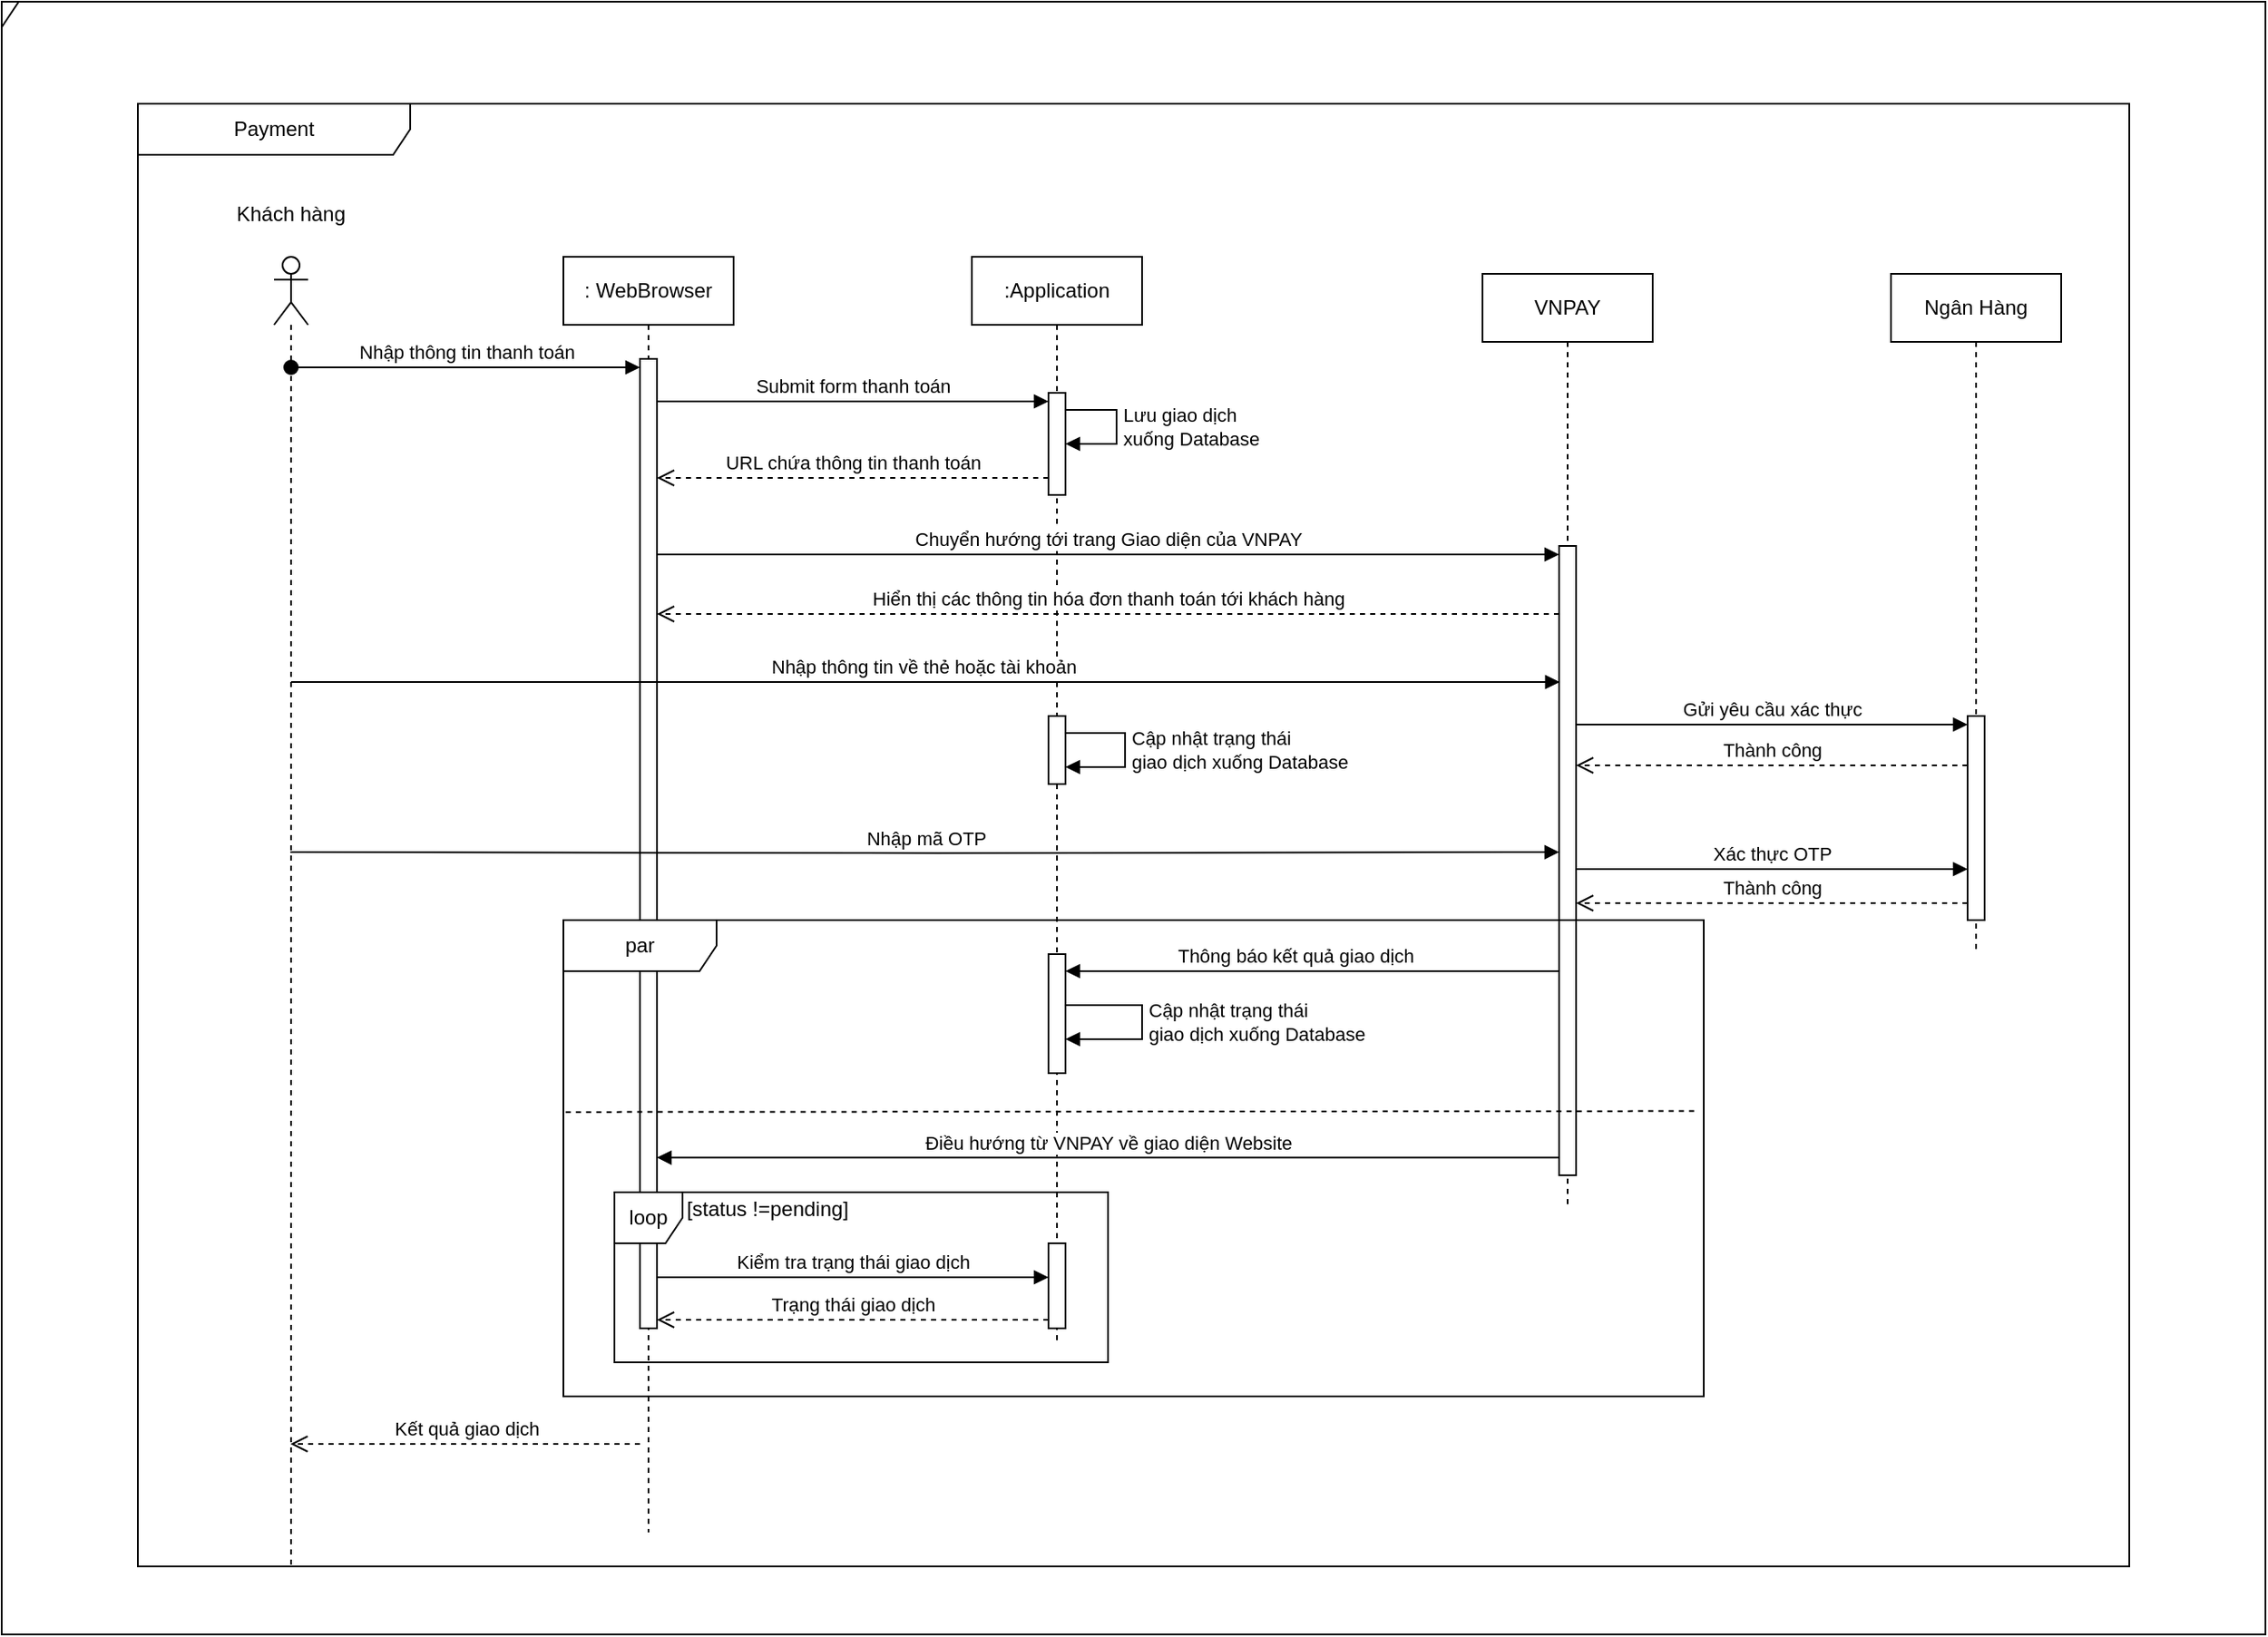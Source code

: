 <mxfile version="26.0.16">
  <diagram name="Page-1" id="2YBvvXClWsGukQMizWep">
    <mxGraphModel dx="1518" dy="731" grid="1" gridSize="10" guides="1" tooltips="1" connect="1" arrows="1" fold="1" page="1" pageScale="1" pageWidth="1600" pageHeight="1200" math="0" shadow="0">
      <root>
        <mxCell id="0" />
        <mxCell id="1" parent="0" />
        <mxCell id="XJS1gsRUVMk4cXpGDjSc-13" value=": WebBrowser" style="shape=umlLifeline;perimeter=lifelinePerimeter;whiteSpace=wrap;html=1;container=1;dropTarget=0;collapsible=0;recursiveResize=0;outlineConnect=0;portConstraint=eastwest;newEdgeStyle={&quot;edgeStyle&quot;:&quot;elbowEdgeStyle&quot;,&quot;elbow&quot;:&quot;vertical&quot;,&quot;curved&quot;:0,&quot;rounded&quot;:0};" parent="1" vertex="1">
          <mxGeometry x="480" y="190" width="100" height="750" as="geometry" />
        </mxCell>
        <mxCell id="XJS1gsRUVMk4cXpGDjSc-23" value="" style="html=1;points=[[0,0,0,0,5],[0,1,0,0,-5],[1,0,0,0,5],[1,1,0,0,-5]];perimeter=orthogonalPerimeter;outlineConnect=0;targetShapes=umlLifeline;portConstraint=eastwest;newEdgeStyle={&quot;curved&quot;:0,&quot;rounded&quot;:0};" parent="XJS1gsRUVMk4cXpGDjSc-13" vertex="1">
          <mxGeometry x="45" y="60" width="10" height="570" as="geometry" />
        </mxCell>
        <mxCell id="XJS1gsRUVMk4cXpGDjSc-14" value=":Application" style="shape=umlLifeline;perimeter=lifelinePerimeter;whiteSpace=wrap;html=1;container=1;dropTarget=0;collapsible=0;recursiveResize=0;outlineConnect=0;portConstraint=eastwest;newEdgeStyle={&quot;edgeStyle&quot;:&quot;elbowEdgeStyle&quot;,&quot;elbow&quot;:&quot;vertical&quot;,&quot;curved&quot;:0,&quot;rounded&quot;:0};" parent="1" vertex="1">
          <mxGeometry x="720" y="190" width="100" height="640" as="geometry" />
        </mxCell>
        <mxCell id="XJS1gsRUVMk4cXpGDjSc-25" value="" style="html=1;points=[[0,0,0,0,5],[0,1,0,0,-5],[1,0,0,0,5],[1,1,0,0,-5]];perimeter=orthogonalPerimeter;outlineConnect=0;targetShapes=umlLifeline;portConstraint=eastwest;newEdgeStyle={&quot;curved&quot;:0,&quot;rounded&quot;:0};" parent="XJS1gsRUVMk4cXpGDjSc-14" vertex="1">
          <mxGeometry x="45" y="80" width="10" height="60" as="geometry" />
        </mxCell>
        <mxCell id="XJS1gsRUVMk4cXpGDjSc-29" value="Lưu giao dịch&lt;div&gt;xuống Database&lt;/div&gt;" style="html=1;align=left;spacingLeft=2;endArrow=block;rounded=0;edgeStyle=orthogonalEdgeStyle;curved=0;rounded=0;" parent="XJS1gsRUVMk4cXpGDjSc-14" target="XJS1gsRUVMk4cXpGDjSc-25" edge="1">
          <mxGeometry relative="1" as="geometry">
            <mxPoint x="55" y="90" as="sourcePoint" />
            <Array as="points">
              <mxPoint x="85" y="90" />
              <mxPoint x="85" y="110" />
            </Array>
            <mxPoint x="60" y="120" as="targetPoint" />
          </mxGeometry>
        </mxCell>
        <mxCell id="XJS1gsRUVMk4cXpGDjSc-62" value="" style="html=1;points=[[0,0,0,0,5],[0,1,0,0,-5],[1,0,0,0,5],[1,1,0,0,-5]];perimeter=orthogonalPerimeter;outlineConnect=0;targetShapes=umlLifeline;portConstraint=eastwest;newEdgeStyle={&quot;curved&quot;:0,&quot;rounded&quot;:0};" parent="XJS1gsRUVMk4cXpGDjSc-14" vertex="1">
          <mxGeometry x="45" y="410" width="10" height="70" as="geometry" />
        </mxCell>
        <mxCell id="XJS1gsRUVMk4cXpGDjSc-66" value="Cập nhật trạng thái&lt;div&gt;giao dịch xuống Database&lt;/div&gt;" style="html=1;align=left;spacingLeft=2;endArrow=block;rounded=0;edgeStyle=orthogonalEdgeStyle;curved=0;rounded=0;" parent="XJS1gsRUVMk4cXpGDjSc-14" edge="1">
          <mxGeometry relative="1" as="geometry">
            <mxPoint x="55" y="440" as="sourcePoint" />
            <Array as="points">
              <mxPoint x="100" y="440" />
              <mxPoint x="100" y="460" />
            </Array>
            <mxPoint x="55" y="460" as="targetPoint" />
            <mxPoint as="offset" />
          </mxGeometry>
        </mxCell>
        <mxCell id="XJS1gsRUVMk4cXpGDjSc-71" value="" style="html=1;points=[[0,0,0,0,5],[0,1,0,0,-5],[1,0,0,0,5],[1,1,0,0,-5]];perimeter=orthogonalPerimeter;outlineConnect=0;targetShapes=umlLifeline;portConstraint=eastwest;newEdgeStyle={&quot;curved&quot;:0,&quot;rounded&quot;:0};" parent="XJS1gsRUVMk4cXpGDjSc-14" vertex="1">
          <mxGeometry x="45" y="580" width="10" height="50" as="geometry" />
        </mxCell>
        <mxCell id="tBpJBP9Yk12ZXI1TWyXf-1" value="" style="html=1;points=[[0,0,0,0,5],[0,1,0,0,-5],[1,0,0,0,5],[1,1,0,0,-5]];perimeter=orthogonalPerimeter;outlineConnect=0;targetShapes=umlLifeline;portConstraint=eastwest;newEdgeStyle={&quot;curved&quot;:0,&quot;rounded&quot;:0};" vertex="1" parent="XJS1gsRUVMk4cXpGDjSc-14">
          <mxGeometry x="45" y="270" width="10" height="40" as="geometry" />
        </mxCell>
        <mxCell id="tBpJBP9Yk12ZXI1TWyXf-2" value="Cập nhật trạng thái&lt;div&gt;giao dịch xuống Database&lt;/div&gt;" style="html=1;align=left;spacingLeft=2;endArrow=block;rounded=0;edgeStyle=orthogonalEdgeStyle;curved=0;rounded=0;" edge="1" parent="XJS1gsRUVMk4cXpGDjSc-14" source="tBpJBP9Yk12ZXI1TWyXf-1" target="tBpJBP9Yk12ZXI1TWyXf-1">
          <mxGeometry relative="1" as="geometry">
            <mxPoint x="60" y="280" as="sourcePoint" />
            <Array as="points">
              <mxPoint x="90" y="280" />
              <mxPoint x="90" y="300" />
            </Array>
            <mxPoint x="60" y="300" as="targetPoint" />
            <mxPoint as="offset" />
          </mxGeometry>
        </mxCell>
        <mxCell id="XJS1gsRUVMk4cXpGDjSc-15" value="VNPAY" style="shape=umlLifeline;perimeter=lifelinePerimeter;whiteSpace=wrap;html=1;container=1;dropTarget=0;collapsible=0;recursiveResize=0;outlineConnect=0;portConstraint=eastwest;newEdgeStyle={&quot;edgeStyle&quot;:&quot;elbowEdgeStyle&quot;,&quot;elbow&quot;:&quot;vertical&quot;,&quot;curved&quot;:0,&quot;rounded&quot;:0};" parent="1" vertex="1">
          <mxGeometry x="1020" y="200" width="100" height="550" as="geometry" />
        </mxCell>
        <mxCell id="XJS1gsRUVMk4cXpGDjSc-37" value="" style="html=1;points=[[0,0,0,0,5],[0,1,0,0,-5],[1,0,0,0,5],[1,1,0,0,-5]];perimeter=orthogonalPerimeter;outlineConnect=0;targetShapes=umlLifeline;portConstraint=eastwest;newEdgeStyle={&quot;curved&quot;:0,&quot;rounded&quot;:0};" parent="XJS1gsRUVMk4cXpGDjSc-15" vertex="1">
          <mxGeometry x="45" y="160" width="10" height="370" as="geometry" />
        </mxCell>
        <mxCell id="XJS1gsRUVMk4cXpGDjSc-16" value="Ngân Hàng" style="shape=umlLifeline;perimeter=lifelinePerimeter;whiteSpace=wrap;html=1;container=1;dropTarget=0;collapsible=0;recursiveResize=0;outlineConnect=0;portConstraint=eastwest;newEdgeStyle={&quot;edgeStyle&quot;:&quot;elbowEdgeStyle&quot;,&quot;elbow&quot;:&quot;vertical&quot;,&quot;curved&quot;:0,&quot;rounded&quot;:0};" parent="1" vertex="1">
          <mxGeometry x="1260" y="200" width="100" height="400" as="geometry" />
        </mxCell>
        <mxCell id="XJS1gsRUVMk4cXpGDjSc-41" value="" style="html=1;points=[[0,0,0,0,5],[0,1,0,0,-5],[1,0,0,0,5],[1,1,0,0,-5]];perimeter=orthogonalPerimeter;outlineConnect=0;targetShapes=umlLifeline;portConstraint=eastwest;newEdgeStyle={&quot;curved&quot;:0,&quot;rounded&quot;:0};" parent="XJS1gsRUVMk4cXpGDjSc-16" vertex="1">
          <mxGeometry x="45" y="260" width="10" height="120" as="geometry" />
        </mxCell>
        <mxCell id="XJS1gsRUVMk4cXpGDjSc-17" value="" style="shape=umlLifeline;perimeter=lifelinePerimeter;whiteSpace=wrap;html=1;container=1;dropTarget=0;collapsible=0;recursiveResize=0;outlineConnect=0;portConstraint=eastwest;newEdgeStyle={&quot;curved&quot;:0,&quot;rounded&quot;:0};participant=umlActor;" parent="1" vertex="1">
          <mxGeometry x="310" y="190" width="20" height="770" as="geometry" />
        </mxCell>
        <mxCell id="XJS1gsRUVMk4cXpGDjSc-24" value="Nhập thông tin thanh toán" style="html=1;verticalAlign=bottom;startArrow=oval;endArrow=block;startSize=8;curved=0;rounded=0;entryX=0;entryY=0;entryDx=0;entryDy=5;" parent="1" source="XJS1gsRUVMk4cXpGDjSc-17" target="XJS1gsRUVMk4cXpGDjSc-23" edge="1">
          <mxGeometry relative="1" as="geometry">
            <mxPoint x="660" y="75" as="sourcePoint" />
          </mxGeometry>
        </mxCell>
        <mxCell id="XJS1gsRUVMk4cXpGDjSc-27" value="Submit form thanh toán" style="html=1;verticalAlign=bottom;endArrow=block;curved=0;rounded=0;entryX=0;entryY=0;entryDx=0;entryDy=5;entryPerimeter=0;" parent="1" source="XJS1gsRUVMk4cXpGDjSc-23" target="XJS1gsRUVMk4cXpGDjSc-25" edge="1">
          <mxGeometry width="80" relative="1" as="geometry">
            <mxPoint x="730" y="110" as="sourcePoint" />
            <mxPoint x="810" y="110" as="targetPoint" />
          </mxGeometry>
        </mxCell>
        <mxCell id="XJS1gsRUVMk4cXpGDjSc-31" value="URL chứa thông tin thanh toán" style="html=1;verticalAlign=bottom;endArrow=open;dashed=1;endSize=8;curved=0;rounded=0;" parent="1" source="XJS1gsRUVMk4cXpGDjSc-25" target="XJS1gsRUVMk4cXpGDjSc-23" edge="1">
          <mxGeometry relative="1" as="geometry">
            <mxPoint x="680" y="290" as="sourcePoint" />
            <mxPoint x="600" y="290" as="targetPoint" />
            <Array as="points">
              <mxPoint x="650" y="320" />
            </Array>
          </mxGeometry>
        </mxCell>
        <mxCell id="XJS1gsRUVMk4cXpGDjSc-38" value="Chuyển hướng tới trang Giao diện của VNPAY" style="html=1;verticalAlign=bottom;endArrow=block;curved=0;rounded=0;entryX=0;entryY=0;entryDx=0;entryDy=5;" parent="1" source="XJS1gsRUVMk4cXpGDjSc-23" target="XJS1gsRUVMk4cXpGDjSc-37" edge="1">
          <mxGeometry relative="1" as="geometry">
            <mxPoint x="550" y="345" as="sourcePoint" />
          </mxGeometry>
        </mxCell>
        <mxCell id="XJS1gsRUVMk4cXpGDjSc-40" value="Nhập thông tin về thẻ hoặc tài khoản&amp;nbsp;" style="html=1;verticalAlign=bottom;endArrow=block;curved=0;rounded=0;" parent="1" edge="1">
          <mxGeometry x="0.001" width="80" relative="1" as="geometry">
            <mxPoint x="320.0" y="440" as="sourcePoint" />
            <mxPoint x="1065.37" y="440" as="targetPoint" />
            <mxPoint as="offset" />
          </mxGeometry>
        </mxCell>
        <mxCell id="XJS1gsRUVMk4cXpGDjSc-43" value="Thành công" style="html=1;verticalAlign=bottom;endArrow=open;dashed=1;endSize=8;curved=0;rounded=0;" parent="1" edge="1">
          <mxGeometry relative="1" as="geometry">
            <mxPoint x="1075.0" y="489" as="targetPoint" />
            <mxPoint x="1305.0" y="489" as="sourcePoint" />
          </mxGeometry>
        </mxCell>
        <mxCell id="XJS1gsRUVMk4cXpGDjSc-42" value="Gửi yêu cầu xác thực" style="html=1;verticalAlign=bottom;endArrow=block;curved=0;rounded=0;entryX=0;entryY=0;entryDx=0;entryDy=5;" parent="1" source="XJS1gsRUVMk4cXpGDjSc-37" target="XJS1gsRUVMk4cXpGDjSc-41" edge="1">
          <mxGeometry relative="1" as="geometry">
            <mxPoint x="1290" y="455" as="sourcePoint" />
          </mxGeometry>
        </mxCell>
        <mxCell id="XJS1gsRUVMk4cXpGDjSc-64" value="Thông báo kết quả giao dịch" style="html=1;verticalAlign=bottom;endArrow=block;curved=0;rounded=0;" parent="1" edge="1">
          <mxGeometry x="0.069" width="80" relative="1" as="geometry">
            <mxPoint x="1065" y="610" as="sourcePoint" />
            <mxPoint x="775" y="610" as="targetPoint" />
            <mxPoint as="offset" />
          </mxGeometry>
        </mxCell>
        <mxCell id="XJS1gsRUVMk4cXpGDjSc-73" value="Trạng thái giao dịch" style="html=1;verticalAlign=bottom;endArrow=open;dashed=1;endSize=8;curved=0;rounded=0;exitX=0;exitY=1;exitDx=0;exitDy=-5;" parent="1" source="XJS1gsRUVMk4cXpGDjSc-71" edge="1">
          <mxGeometry relative="1" as="geometry">
            <mxPoint x="535" y="815" as="targetPoint" />
          </mxGeometry>
        </mxCell>
        <mxCell id="XJS1gsRUVMk4cXpGDjSc-72" value="Kiểm tra trạng thái giao dịch" style="html=1;verticalAlign=bottom;endArrow=block;curved=0;rounded=0;entryX=0;entryY=0;entryDx=0;entryDy=5;" parent="1" edge="1">
          <mxGeometry relative="1" as="geometry">
            <mxPoint x="535" y="790" as="sourcePoint" />
            <mxPoint x="765" y="790" as="targetPoint" />
          </mxGeometry>
        </mxCell>
        <mxCell id="XJS1gsRUVMk4cXpGDjSc-74" value="Kết quả giao dịch" style="html=1;verticalAlign=bottom;endArrow=open;dashed=1;endSize=8;curved=0;rounded=0;" parent="1" edge="1">
          <mxGeometry relative="1" as="geometry">
            <mxPoint x="525" y="888" as="sourcePoint" />
            <mxPoint x="319.63" y="888" as="targetPoint" />
          </mxGeometry>
        </mxCell>
        <mxCell id="XJS1gsRUVMk4cXpGDjSc-75" value="loop" style="shape=umlFrame;whiteSpace=wrap;html=1;pointerEvents=0;width=40;height=30;" parent="1" vertex="1">
          <mxGeometry x="510" y="740" width="290" height="100" as="geometry" />
        </mxCell>
        <mxCell id="XJS1gsRUVMk4cXpGDjSc-77" value="par" style="shape=umlFrame;whiteSpace=wrap;html=1;pointerEvents=0;recursiveResize=0;container=1;collapsible=0;width=90;height=30;" parent="1" vertex="1">
          <mxGeometry x="480" y="580" width="670" height="280" as="geometry" />
        </mxCell>
        <mxCell id="XJS1gsRUVMk4cXpGDjSc-67" value="Điều hướng từ VNPAY về giao diện Website" style="html=1;verticalAlign=bottom;endArrow=block;curved=0;rounded=0;" parent="XJS1gsRUVMk4cXpGDjSc-77" edge="1">
          <mxGeometry width="80" relative="1" as="geometry">
            <mxPoint x="585" y="139.63" as="sourcePoint" />
            <mxPoint x="55" y="139.63" as="targetPoint" />
            <Array as="points">
              <mxPoint x="380" y="139.63" />
            </Array>
          </mxGeometry>
        </mxCell>
        <mxCell id="XJS1gsRUVMk4cXpGDjSc-76" value="[status !=pending]" style="text;html=1;align=center;verticalAlign=middle;whiteSpace=wrap;rounded=0;" parent="XJS1gsRUVMk4cXpGDjSc-77" vertex="1">
          <mxGeometry x="70" y="160" width="100" height="20" as="geometry" />
        </mxCell>
        <mxCell id="XJS1gsRUVMk4cXpGDjSc-79" value="" style="endArrow=none;dashed=1;html=1;rounded=0;entryX=0.995;entryY=0.401;entryDx=0;entryDy=0;entryPerimeter=0;exitX=0.002;exitY=0.403;exitDx=0;exitDy=0;exitPerimeter=0;" parent="1" source="XJS1gsRUVMk4cXpGDjSc-77" target="XJS1gsRUVMk4cXpGDjSc-77" edge="1">
          <mxGeometry width="50" height="50" relative="1" as="geometry">
            <mxPoint x="490" y="695" as="sourcePoint" />
            <mxPoint x="540" y="600" as="targetPoint" />
          </mxGeometry>
        </mxCell>
        <mxCell id="XJS1gsRUVMk4cXpGDjSc-80" value="Khách hàng" style="text;html=1;align=center;verticalAlign=middle;whiteSpace=wrap;rounded=0;" parent="1" vertex="1">
          <mxGeometry x="275" y="150" width="90" height="30" as="geometry" />
        </mxCell>
        <mxCell id="XJS1gsRUVMk4cXpGDjSc-81" value="Payment" style="shape=umlFrame;whiteSpace=wrap;html=1;pointerEvents=0;recursiveResize=0;container=1;collapsible=0;width=160;" parent="1" vertex="1">
          <mxGeometry x="230" y="100" width="1170" height="860" as="geometry" />
        </mxCell>
        <mxCell id="bkbWzFKjdR6Nc3hXKBsQ-1" value="" style="shape=umlFrame;whiteSpace=wrap;html=1;pointerEvents=0;recursiveResize=0;container=1;collapsible=0;width=10;height=15;" parent="1" vertex="1">
          <mxGeometry x="150" y="40" width="1330" height="960" as="geometry" />
        </mxCell>
        <mxCell id="XJS1gsRUVMk4cXpGDjSc-39" value="Hiển thị các thông tin hóa đơn thanh toán tới khách hàng" style="html=1;verticalAlign=bottom;endArrow=open;dashed=1;endSize=8;curved=0;rounded=0;" parent="bkbWzFKjdR6Nc3hXKBsQ-1" source="XJS1gsRUVMk4cXpGDjSc-37" edge="1">
          <mxGeometry relative="1" as="geometry">
            <mxPoint x="385" y="360" as="targetPoint" />
            <mxPoint x="920" y="360" as="sourcePoint" />
          </mxGeometry>
        </mxCell>
        <mxCell id="XJS1gsRUVMk4cXpGDjSc-45" value="Nhập mã OTP" style="html=1;verticalAlign=bottom;endArrow=block;curved=0;rounded=0;" parent="bkbWzFKjdR6Nc3hXKBsQ-1" edge="1">
          <mxGeometry x="0.001" width="80" relative="1" as="geometry">
            <mxPoint x="169.63" y="500.0" as="sourcePoint" />
            <mxPoint x="915" y="500.0" as="targetPoint" />
            <mxPoint as="offset" />
            <Array as="points">
              <mxPoint x="550" y="500.59" />
            </Array>
          </mxGeometry>
        </mxCell>
        <mxCell id="XJS1gsRUVMk4cXpGDjSc-46" value="Thành công" style="html=1;verticalAlign=bottom;endArrow=open;dashed=1;endSize=8;curved=0;rounded=0;" parent="bkbWzFKjdR6Nc3hXKBsQ-1" edge="1">
          <mxGeometry relative="1" as="geometry">
            <mxPoint x="925" y="530" as="targetPoint" />
            <mxPoint x="1155.0" y="530" as="sourcePoint" />
          </mxGeometry>
        </mxCell>
        <mxCell id="XJS1gsRUVMk4cXpGDjSc-47" value="Xác thực OTP" style="html=1;verticalAlign=bottom;endArrow=block;curved=0;rounded=0;" parent="bkbWzFKjdR6Nc3hXKBsQ-1" edge="1">
          <mxGeometry relative="1" as="geometry">
            <mxPoint x="925" y="510" as="sourcePoint" />
            <mxPoint x="1155.0" y="510" as="targetPoint" />
          </mxGeometry>
        </mxCell>
      </root>
    </mxGraphModel>
  </diagram>
</mxfile>
